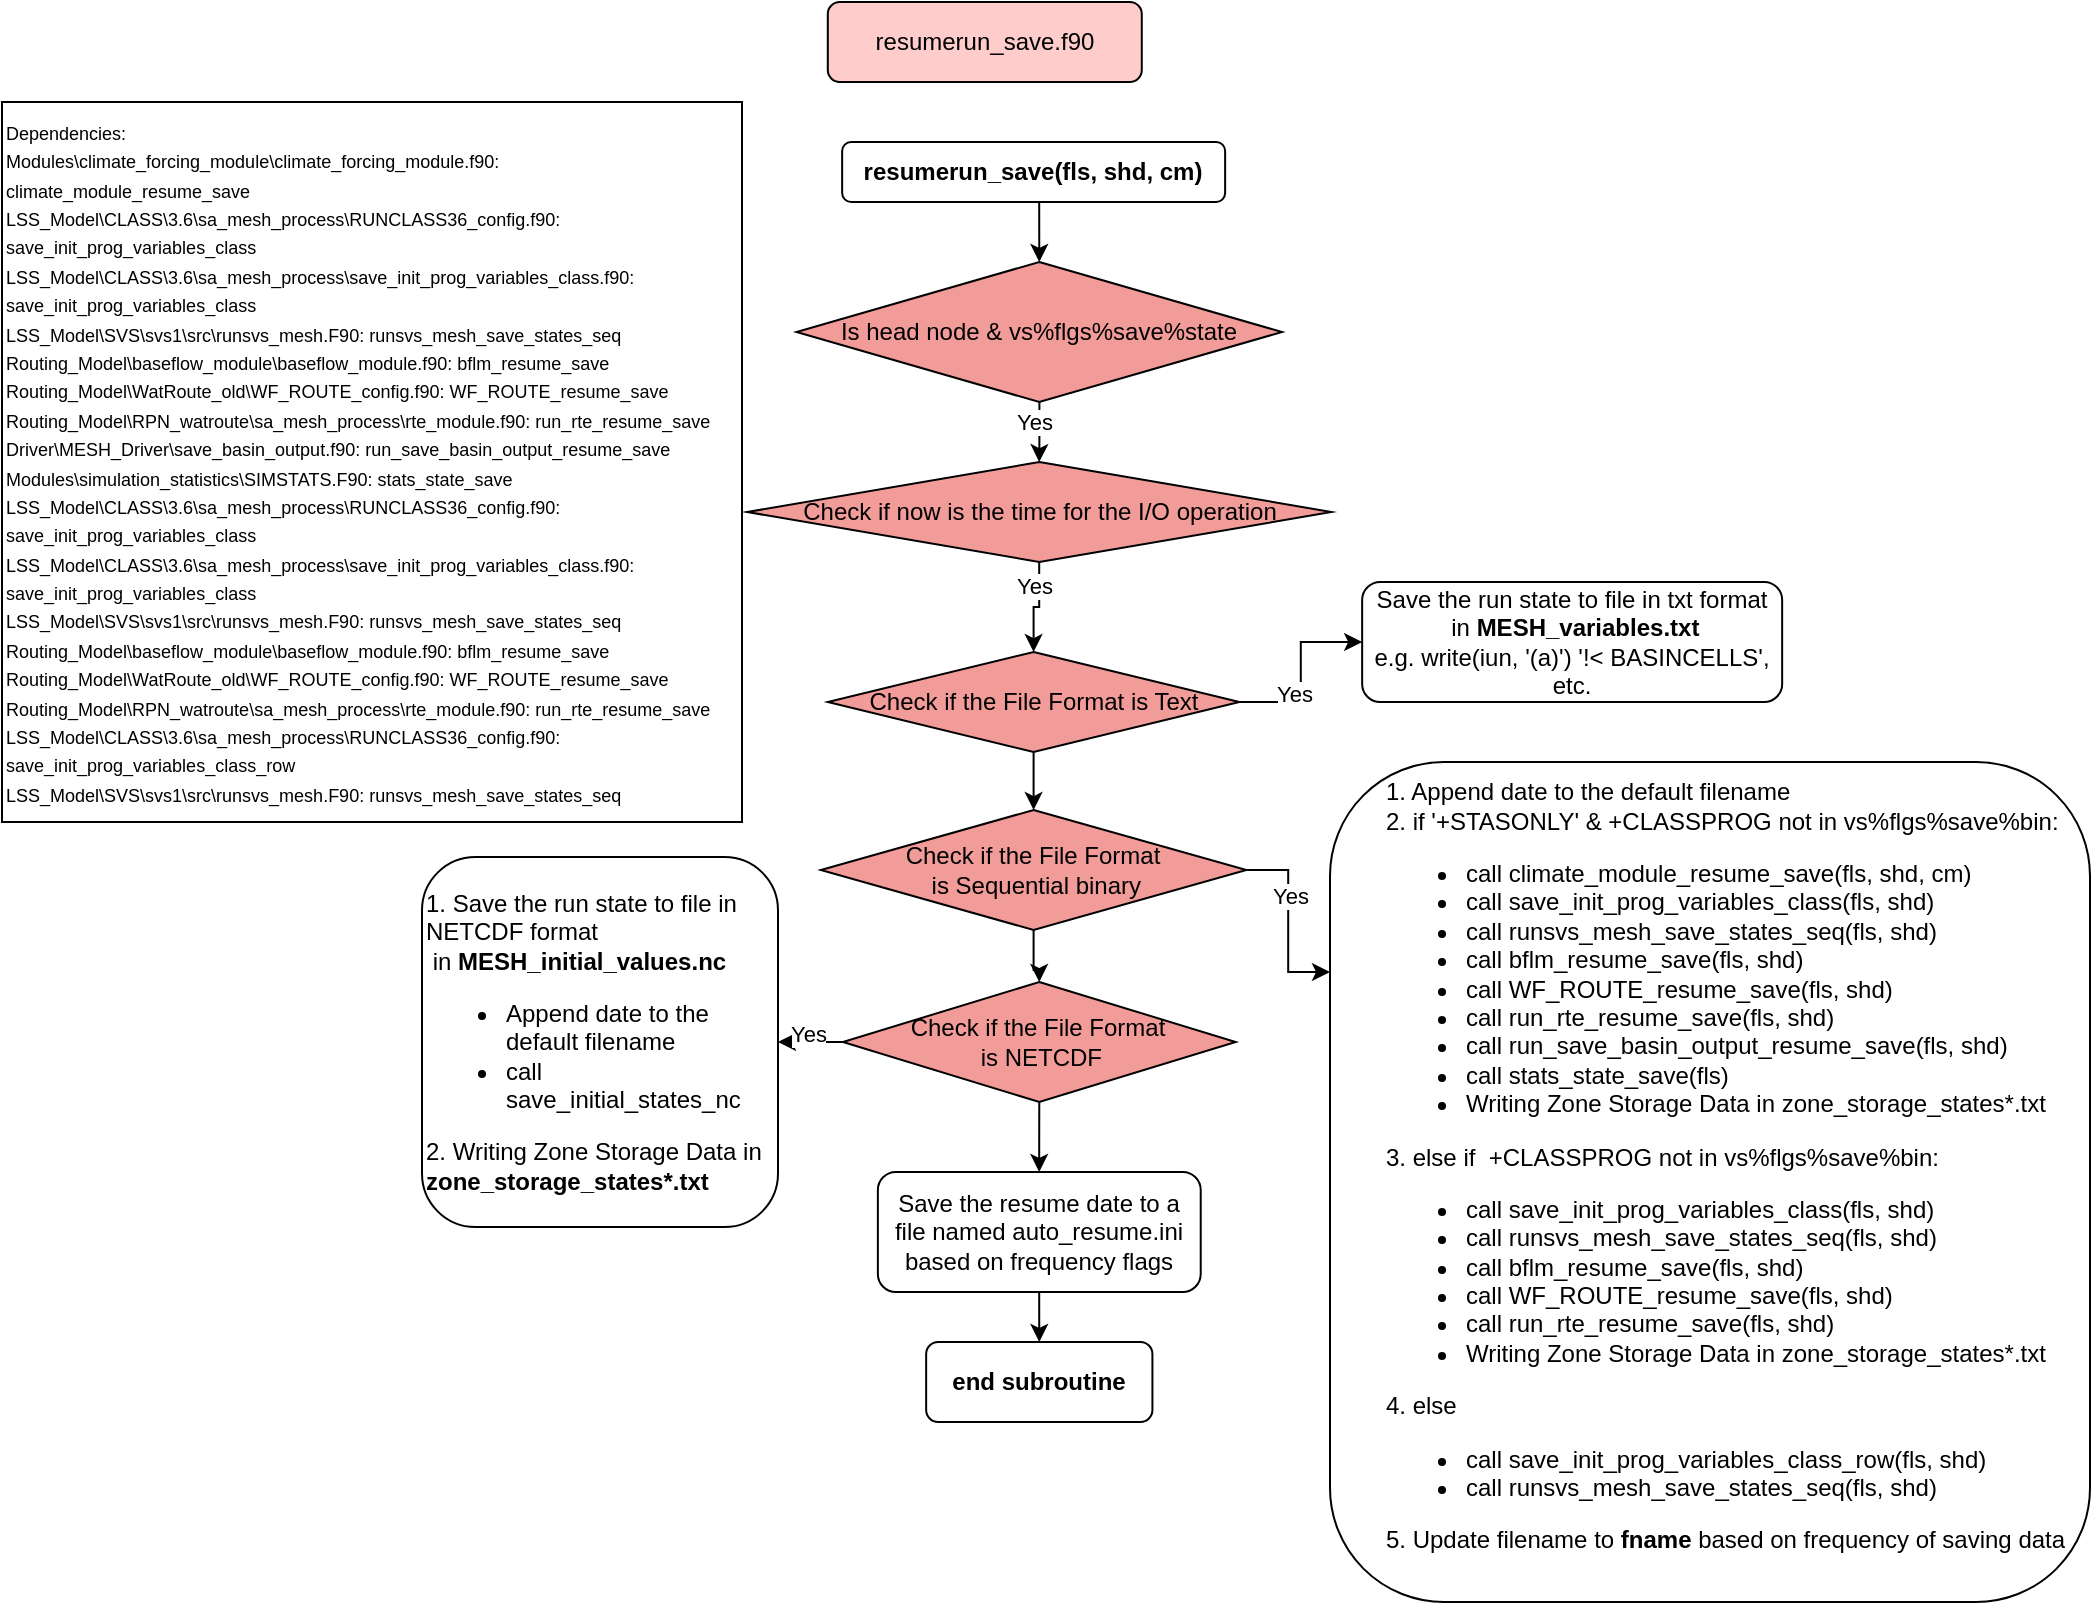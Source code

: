 <mxfile version="24.7.16">
  <diagram name="Page-1" id="ROZquSnpiP_c0AMkIccm">
    <mxGraphModel dx="1666" dy="749" grid="1" gridSize="10" guides="1" tooltips="1" connect="1" arrows="1" fold="1" page="1" pageScale="1" pageWidth="850" pageHeight="1100" math="0" shadow="0">
      <root>
        <mxCell id="0" />
        <mxCell id="1" parent="0" />
        <mxCell id="uMg9ZEBWqNcEc148kzyk-1" value="resumerun_save.f90" style="rounded=1;whiteSpace=wrap;html=1;fillColor=#FFCCCC;" parent="1" vertex="1">
          <mxGeometry x="412.9" width="157" height="40" as="geometry" />
        </mxCell>
        <mxCell id="uMg9ZEBWqNcEc148kzyk-2" value="&lt;div&gt;&lt;font style=&quot;font-size: 9px;&quot;&gt;Dependencies:&lt;/font&gt;&lt;/div&gt;&lt;div&gt;&lt;div&gt;&lt;font style=&quot;font-size: 9px;&quot;&gt;Modules\climate_forcing_module\climate_forcing_module.f90: climate_module_resume_save&lt;/font&gt;&lt;/div&gt;&lt;div&gt;&lt;font style=&quot;font-size: 9px;&quot;&gt;LSS_Model\CLASS\3.6\sa_mesh_process\RUNCLASS36_config.f90: save_init_prog_variables_class&lt;/font&gt;&lt;/div&gt;&lt;div&gt;&lt;font style=&quot;font-size: 9px;&quot;&gt;LSS_Model\CLASS\3.6\sa_mesh_process\save_init_prog_variables_class.f90: save_init_prog_variables_class&lt;/font&gt;&lt;/div&gt;&lt;div&gt;&lt;font style=&quot;font-size: 9px;&quot;&gt;LSS_Model\SVS\svs1\src\runsvs_mesh.F90: runsvs_mesh_save_states_seq&lt;/font&gt;&lt;/div&gt;&lt;div&gt;&lt;font style=&quot;font-size: 9px;&quot;&gt;Routing_Model\baseflow_module\baseflow_module.f90: bflm_resume_save&lt;/font&gt;&lt;/div&gt;&lt;div&gt;&lt;font style=&quot;font-size: 9px;&quot;&gt;Routing_Model\WatRoute_old\WF_ROUTE_config.f90: WF_ROUTE_resume_save&lt;/font&gt;&lt;/div&gt;&lt;div&gt;&lt;font style=&quot;font-size: 9px;&quot;&gt;Routing_Model\RPN_watroute\sa_mesh_process\rte_module.f90: run_rte_resume_save&lt;/font&gt;&lt;/div&gt;&lt;div&gt;&lt;font style=&quot;font-size: 9px;&quot;&gt;Driver\MESH_Driver\save_basin_output.f90: run_save_basin_output_resume_save&lt;/font&gt;&lt;/div&gt;&lt;div&gt;&lt;font style=&quot;font-size: 9px;&quot;&gt;Modules\simulation_statistics\SIMSTATS.F90: stats_state_save&lt;/font&gt;&lt;/div&gt;&lt;div&gt;&lt;font style=&quot;font-size: 9px;&quot;&gt;LSS_Model\CLASS\3.6\sa_mesh_process\RUNCLASS36_config.f90: save_init_prog_variables_class&lt;/font&gt;&lt;/div&gt;&lt;div&gt;&lt;font style=&quot;font-size: 9px;&quot;&gt;LSS_Model\CLASS\3.6\sa_mesh_process\save_init_prog_variables_class.f90: save_init_prog_variables_class&lt;/font&gt;&lt;/div&gt;&lt;div&gt;&lt;font style=&quot;font-size: 9px;&quot;&gt;LSS_Model\SVS\svs1\src\runsvs_mesh.F90: runsvs_mesh_save_states_seq&lt;/font&gt;&lt;/div&gt;&lt;div&gt;&lt;font style=&quot;font-size: 9px;&quot;&gt;Routing_Model\baseflow_module\baseflow_module.f90: bflm_resume_save&lt;/font&gt;&lt;/div&gt;&lt;div&gt;&lt;font style=&quot;font-size: 9px;&quot;&gt;Routing_Model\WatRoute_old\WF_ROUTE_config.f90: WF_ROUTE_resume_save&lt;/font&gt;&lt;/div&gt;&lt;div&gt;&lt;font style=&quot;font-size: 9px;&quot;&gt;Routing_Model\RPN_watroute\sa_mesh_process\rte_module.f90: run_rte_resume_save&lt;/font&gt;&lt;/div&gt;&lt;div&gt;&lt;font style=&quot;font-size: 9px;&quot;&gt;LSS_Model\CLASS\3.6\sa_mesh_process\RUNCLASS36_config.f90: save_init_prog_variables_class_row&lt;/font&gt;&lt;/div&gt;&lt;div&gt;&lt;font style=&quot;font-size: 9px;&quot;&gt;LSS_Model\SVS\svs1\src\runsvs_mesh.F90: runsvs_mesh_save_states_seq&lt;/font&gt;&lt;/div&gt;&lt;/div&gt;" style="rounded=0;whiteSpace=wrap;html=1;align=left;" parent="1" vertex="1">
          <mxGeometry y="50" width="370" height="360" as="geometry" />
        </mxCell>
        <mxCell id="uMg9ZEBWqNcEc148kzyk-4" value="resumerun_save(fls, shd, cm)" style="rounded=1;whiteSpace=wrap;html=1;fontStyle=1" parent="1" vertex="1">
          <mxGeometry x="420.08" y="70" width="191.49" height="30" as="geometry" />
        </mxCell>
        <mxCell id="uMg9ZEBWqNcEc148kzyk-8" value="" style="edgeStyle=orthogonalEdgeStyle;rounded=0;orthogonalLoop=1;jettySize=auto;html=1;" parent="1" source="uMg9ZEBWqNcEc148kzyk-5" target="uMg9ZEBWqNcEc148kzyk-7" edge="1">
          <mxGeometry relative="1" as="geometry" />
        </mxCell>
        <mxCell id="p-lcKI423tdOwHyLHVoN-1" value="Yes" style="edgeLabel;html=1;align=center;verticalAlign=middle;resizable=0;points=[];" vertex="1" connectable="0" parent="uMg9ZEBWqNcEc148kzyk-8">
          <mxGeometry x="-0.333" y="-3" relative="1" as="geometry">
            <mxPoint as="offset" />
          </mxGeometry>
        </mxCell>
        <mxCell id="uMg9ZEBWqNcEc148kzyk-5" value="Is head node &amp;amp;&amp;nbsp;vs%flgs%save%state" style="rhombus;whiteSpace=wrap;html=1;fillColor=#F19C99;" parent="1" vertex="1">
          <mxGeometry x="397.26" y="130" width="242.77" height="70" as="geometry" />
        </mxCell>
        <mxCell id="uMg9ZEBWqNcEc148kzyk-6" style="edgeStyle=orthogonalEdgeStyle;rounded=0;orthogonalLoop=1;jettySize=auto;html=1;exitX=0.5;exitY=1;exitDx=0;exitDy=0;entryX=0.5;entryY=0;entryDx=0;entryDy=0;" parent="1" source="uMg9ZEBWqNcEc148kzyk-4" target="uMg9ZEBWqNcEc148kzyk-5" edge="1">
          <mxGeometry relative="1" as="geometry" />
        </mxCell>
        <mxCell id="uMg9ZEBWqNcEc148kzyk-10" value="" style="edgeStyle=orthogonalEdgeStyle;rounded=0;orthogonalLoop=1;jettySize=auto;html=1;" parent="1" source="uMg9ZEBWqNcEc148kzyk-7" target="uMg9ZEBWqNcEc148kzyk-13" edge="1">
          <mxGeometry relative="1" as="geometry">
            <mxPoint x="517.9" y="355" as="targetPoint" />
          </mxGeometry>
        </mxCell>
        <mxCell id="uMg9ZEBWqNcEc148kzyk-12" value="Yes" style="edgeLabel;html=1;align=center;verticalAlign=middle;resizable=0;points=[];" parent="uMg9ZEBWqNcEc148kzyk-10" vertex="1" connectable="0">
          <mxGeometry x="-0.501" y="-3" relative="1" as="geometry">
            <mxPoint as="offset" />
          </mxGeometry>
        </mxCell>
        <mxCell id="uMg9ZEBWqNcEc148kzyk-7" value="Check if now is the time for the I/O operation" style="rhombus;whiteSpace=wrap;html=1;fillColor=#F19C99;" parent="1" vertex="1">
          <mxGeometry x="372.64" y="230" width="292" height="50" as="geometry" />
        </mxCell>
        <mxCell id="uMg9ZEBWqNcEc148kzyk-11" value="Save the run state to file in txt format&lt;div&gt;&amp;nbsp;in&amp;nbsp;&lt;b&gt;MESH_variables.txt&lt;/b&gt;&lt;/div&gt;&lt;div&gt;e.g.&amp;nbsp;&lt;span style=&quot;background-color: initial;&quot;&gt;write(iun, &#39;(a)&#39;) &#39;!&amp;lt; BASINCELLS&#39;, etc.&lt;/span&gt;&lt;/div&gt;" style="rounded=1;whiteSpace=wrap;html=1;" parent="1" vertex="1">
          <mxGeometry x="680.08" y="290" width="210" height="60" as="geometry" />
        </mxCell>
        <mxCell id="uMg9ZEBWqNcEc148kzyk-16" style="edgeStyle=orthogonalEdgeStyle;rounded=0;orthogonalLoop=1;jettySize=auto;html=1;" parent="1" source="uMg9ZEBWqNcEc148kzyk-13" target="uMg9ZEBWqNcEc148kzyk-15" edge="1">
          <mxGeometry relative="1" as="geometry" />
        </mxCell>
        <mxCell id="p-lcKI423tdOwHyLHVoN-14" style="edgeStyle=orthogonalEdgeStyle;rounded=0;orthogonalLoop=1;jettySize=auto;html=1;entryX=0;entryY=0.5;entryDx=0;entryDy=0;" edge="1" parent="1" source="uMg9ZEBWqNcEc148kzyk-13" target="uMg9ZEBWqNcEc148kzyk-11">
          <mxGeometry relative="1" as="geometry" />
        </mxCell>
        <mxCell id="p-lcKI423tdOwHyLHVoN-15" value="Yes" style="edgeLabel;html=1;align=center;verticalAlign=middle;resizable=0;points=[];" vertex="1" connectable="0" parent="p-lcKI423tdOwHyLHVoN-14">
          <mxGeometry x="-0.238" y="4" relative="1" as="geometry">
            <mxPoint as="offset" />
          </mxGeometry>
        </mxCell>
        <mxCell id="uMg9ZEBWqNcEc148kzyk-13" value="Check if the File Format is Text" style="rhombus;whiteSpace=wrap;html=1;fillColor=#F19C99;" parent="1" vertex="1">
          <mxGeometry x="412.9" y="325" width="205.82" height="50" as="geometry" />
        </mxCell>
        <mxCell id="uMg9ZEBWqNcEc148kzyk-18" style="edgeStyle=orthogonalEdgeStyle;rounded=0;orthogonalLoop=1;jettySize=auto;html=1;entryX=0;entryY=0.25;entryDx=0;entryDy=0;" parent="1" source="uMg9ZEBWqNcEc148kzyk-15" target="uMg9ZEBWqNcEc148kzyk-17" edge="1">
          <mxGeometry relative="1" as="geometry" />
        </mxCell>
        <mxCell id="p-lcKI423tdOwHyLHVoN-8" value="Yes" style="edgeLabel;html=1;align=center;verticalAlign=middle;resizable=0;points=[];" vertex="1" connectable="0" parent="uMg9ZEBWqNcEc148kzyk-18">
          <mxGeometry x="-0.282" y="1" relative="1" as="geometry">
            <mxPoint as="offset" />
          </mxGeometry>
        </mxCell>
        <mxCell id="p-lcKI423tdOwHyLHVoN-3" style="edgeStyle=orthogonalEdgeStyle;rounded=0;orthogonalLoop=1;jettySize=auto;html=1;entryX=0.5;entryY=0;entryDx=0;entryDy=0;" edge="1" parent="1" source="uMg9ZEBWqNcEc148kzyk-15" target="p-lcKI423tdOwHyLHVoN-2">
          <mxGeometry relative="1" as="geometry" />
        </mxCell>
        <mxCell id="uMg9ZEBWqNcEc148kzyk-15" value="Check if the File Format&lt;div&gt;&amp;nbsp;is Sequential binary&lt;/div&gt;" style="rhombus;whiteSpace=wrap;html=1;fillColor=#F19C99;" parent="1" vertex="1">
          <mxGeometry x="409.42" y="404" width="212.79" height="60" as="geometry" />
        </mxCell>
        <mxCell id="uMg9ZEBWqNcEc148kzyk-17" value="&lt;br&gt;&lt;blockquote style=&quot;margin: 0 0 0 40px; border: none; padding: 0px;&quot;&gt;&lt;div&gt;&lt;span style=&quot;background-color: initial;&quot;&gt;&lt;br&gt;&lt;/span&gt;&lt;/div&gt;&lt;div&gt;&lt;br&gt;&lt;/div&gt;&lt;div&gt;&lt;br&gt;&lt;/div&gt;&lt;div&gt;&lt;br&gt;&lt;/div&gt;&lt;/blockquote&gt;" style="rounded=1;whiteSpace=wrap;html=1;align=left;" parent="1" vertex="1">
          <mxGeometry x="664" y="380" width="380" height="420" as="geometry" />
        </mxCell>
        <mxCell id="uMg9ZEBWqNcEc148kzyk-24" style="edgeStyle=orthogonalEdgeStyle;rounded=0;orthogonalLoop=1;jettySize=auto;html=1;entryX=0.5;entryY=0;entryDx=0;entryDy=0;" parent="1" source="uMg9ZEBWqNcEc148kzyk-22" target="uMg9ZEBWqNcEc148kzyk-23" edge="1">
          <mxGeometry relative="1" as="geometry" />
        </mxCell>
        <mxCell id="uMg9ZEBWqNcEc148kzyk-22" value="Save the resume date to a file named auto_resume.ini based on frequency flags" style="rounded=1;whiteSpace=wrap;html=1;" parent="1" vertex="1">
          <mxGeometry x="437.93" y="585" width="161.43" height="60" as="geometry" />
        </mxCell>
        <mxCell id="uMg9ZEBWqNcEc148kzyk-23" value="end subroutine" style="whiteSpace=wrap;html=1;fillColor=#FFFFFF;rounded=1;fontStyle=1;" parent="1" vertex="1">
          <mxGeometry x="462.08" y="670" width="113.13" height="40" as="geometry" />
        </mxCell>
        <mxCell id="p-lcKI423tdOwHyLHVoN-5" style="edgeStyle=orthogonalEdgeStyle;rounded=0;orthogonalLoop=1;jettySize=auto;html=1;exitX=0;exitY=0.5;exitDx=0;exitDy=0;entryX=1;entryY=0.5;entryDx=0;entryDy=0;" edge="1" parent="1" source="p-lcKI423tdOwHyLHVoN-2" target="p-lcKI423tdOwHyLHVoN-4">
          <mxGeometry relative="1" as="geometry" />
        </mxCell>
        <mxCell id="p-lcKI423tdOwHyLHVoN-9" value="Yes" style="edgeLabel;html=1;align=center;verticalAlign=middle;resizable=0;points=[];" vertex="1" connectable="0" parent="p-lcKI423tdOwHyLHVoN-5">
          <mxGeometry x="0.106" y="-4" relative="1" as="geometry">
            <mxPoint as="offset" />
          </mxGeometry>
        </mxCell>
        <mxCell id="p-lcKI423tdOwHyLHVoN-10" style="edgeStyle=orthogonalEdgeStyle;rounded=0;orthogonalLoop=1;jettySize=auto;html=1;exitX=0.5;exitY=1;exitDx=0;exitDy=0;" edge="1" parent="1" source="p-lcKI423tdOwHyLHVoN-2" target="uMg9ZEBWqNcEc148kzyk-22">
          <mxGeometry relative="1" as="geometry" />
        </mxCell>
        <mxCell id="p-lcKI423tdOwHyLHVoN-2" value="Check if the File Format&lt;div&gt;&amp;nbsp;is NETCDF&lt;/div&gt;" style="rhombus;whiteSpace=wrap;html=1;fillColor=#F19C99;" vertex="1" parent="1">
          <mxGeometry x="420.45" y="490" width="196.39" height="60" as="geometry" />
        </mxCell>
        <mxCell id="p-lcKI423tdOwHyLHVoN-4" value="1. Save the run state to file in NETCDF format&lt;div&gt;&amp;nbsp;in&amp;nbsp;&lt;span style=&quot;background-color: initial;&quot;&gt;&lt;b&gt;MESH_initial_values.nc&lt;/b&gt;&lt;/span&gt;&lt;/div&gt;&lt;div&gt;&lt;ul&gt;&lt;li&gt;&lt;span style=&quot;background-color: initial;&quot;&gt;Append date to the default filename&lt;/span&gt;&lt;/li&gt;&lt;li&gt;&lt;span style=&quot;background-color: initial;&quot;&gt;call save_initial_states_nc&lt;/span&gt;&lt;/li&gt;&lt;/ul&gt;2.&amp;nbsp;Writing Zone Storage Data in &lt;b&gt;zone_storage_states*.txt&lt;/b&gt;&lt;/div&gt;" style="rounded=1;whiteSpace=wrap;html=1;align=left;" vertex="1" parent="1">
          <mxGeometry x="210" y="427.5" width="178" height="185" as="geometry" />
        </mxCell>
        <mxCell id="p-lcKI423tdOwHyLHVoN-16" value="&lt;div&gt;1. Append date to the default filename&lt;/div&gt;&lt;div&gt;2. if &#39;+STASONLY&#39; &amp;amp; +CLASSPROG not in vs%flgs%save%bin:&lt;/div&gt;&lt;ul&gt;&lt;li&gt;&lt;span style=&quot;background-color: initial;&quot;&gt;call climate_module_resume_save(fls, shd, cm)&lt;/span&gt;&lt;/li&gt;&lt;li&gt;&lt;span style=&quot;background-color: initial;&quot;&gt;call save_init_prog_variables_class(fls, shd)&lt;/span&gt;&lt;/li&gt;&lt;li&gt;&lt;span style=&quot;background-color: initial;&quot;&gt;call runsvs_mesh_save_states_seq(fls, shd)&lt;/span&gt;&lt;/li&gt;&lt;li&gt;&lt;span style=&quot;background-color: initial;&quot;&gt;call bflm_resume_save(fls, shd)&lt;/span&gt;&lt;/li&gt;&lt;li&gt;&lt;span style=&quot;background-color: initial;&quot;&gt;call WF_ROUTE_resume_save(fls, shd)&lt;/span&gt;&lt;/li&gt;&lt;li&gt;&lt;span style=&quot;background-color: initial;&quot;&gt;call run_rte_resume_save(fls, shd)&lt;/span&gt;&lt;/li&gt;&lt;li&gt;&lt;span style=&quot;background-color: initial;&quot;&gt;call run_save_basin_output_resume_save(fls, shd)&lt;/span&gt;&lt;/li&gt;&lt;li&gt;&lt;span style=&quot;background-color: initial;&quot;&gt;call stats_state_save(fls)&lt;/span&gt;&lt;/li&gt;&lt;li&gt;&lt;span style=&quot;background-color: initial;&quot;&gt;Writing Zone Storage Data in zone_storage_states*.txt&lt;br&gt;&lt;/span&gt;&lt;/li&gt;&lt;/ul&gt;&lt;span style=&quot;background-color: initial;&quot;&gt;3. else if&amp;nbsp;&lt;/span&gt;&amp;nbsp;+CLASSPROG not in vs%flgs%save%bin:&lt;div&gt;&lt;div&gt;&lt;ul&gt;&lt;li&gt;call save_init_prog_variables_class(fls, shd)&lt;/li&gt;&lt;li&gt;call runsvs_mesh_save_states_seq(fls, shd)&lt;/li&gt;&lt;li&gt;call bflm_resume_save(fls, shd)&lt;/li&gt;&lt;li&gt;call WF_ROUTE_resume_save(fls, shd)&lt;/li&gt;&lt;li&gt;call run_rte_resume_save(fls, shd)&lt;/li&gt;&lt;li&gt;Writing Zone Storage Data in zone_storage_states*.txt&lt;br&gt;&lt;/li&gt;&lt;/ul&gt;4. else&amp;nbsp;&lt;/div&gt;&lt;/div&gt;&lt;div&gt;&lt;div&gt;&lt;ul&gt;&lt;li&gt;call save_init_prog_variables_class_row(fls, shd)&lt;/li&gt;&lt;li&gt;call runsvs_mesh_save_states_seq(fls, shd)&lt;/li&gt;&lt;/ul&gt;5. Update filename to&amp;nbsp;&lt;b&gt;fname&lt;/b&gt; based on frequency of saving data&lt;/div&gt;&lt;/div&gt;" style="text;html=1;align=left;verticalAlign=middle;whiteSpace=wrap;rounded=0;" vertex="1" parent="1">
          <mxGeometry x="690.08" y="404" width="349.92" height="355" as="geometry" />
        </mxCell>
      </root>
    </mxGraphModel>
  </diagram>
</mxfile>
